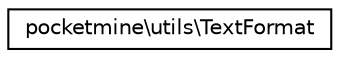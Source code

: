 digraph "Graphical Class Hierarchy"
{
 // INTERACTIVE_SVG=YES
 // LATEX_PDF_SIZE
  edge [fontname="Helvetica",fontsize="10",labelfontname="Helvetica",labelfontsize="10"];
  node [fontname="Helvetica",fontsize="10",shape=record];
  rankdir="LR";
  Node0 [label="pocketmine\\utils\\TextFormat",height=0.2,width=0.4,color="black", fillcolor="white", style="filled",URL="$dd/db5/classpocketmine_1_1utils_1_1_text_format.html",tooltip=" "];
}

